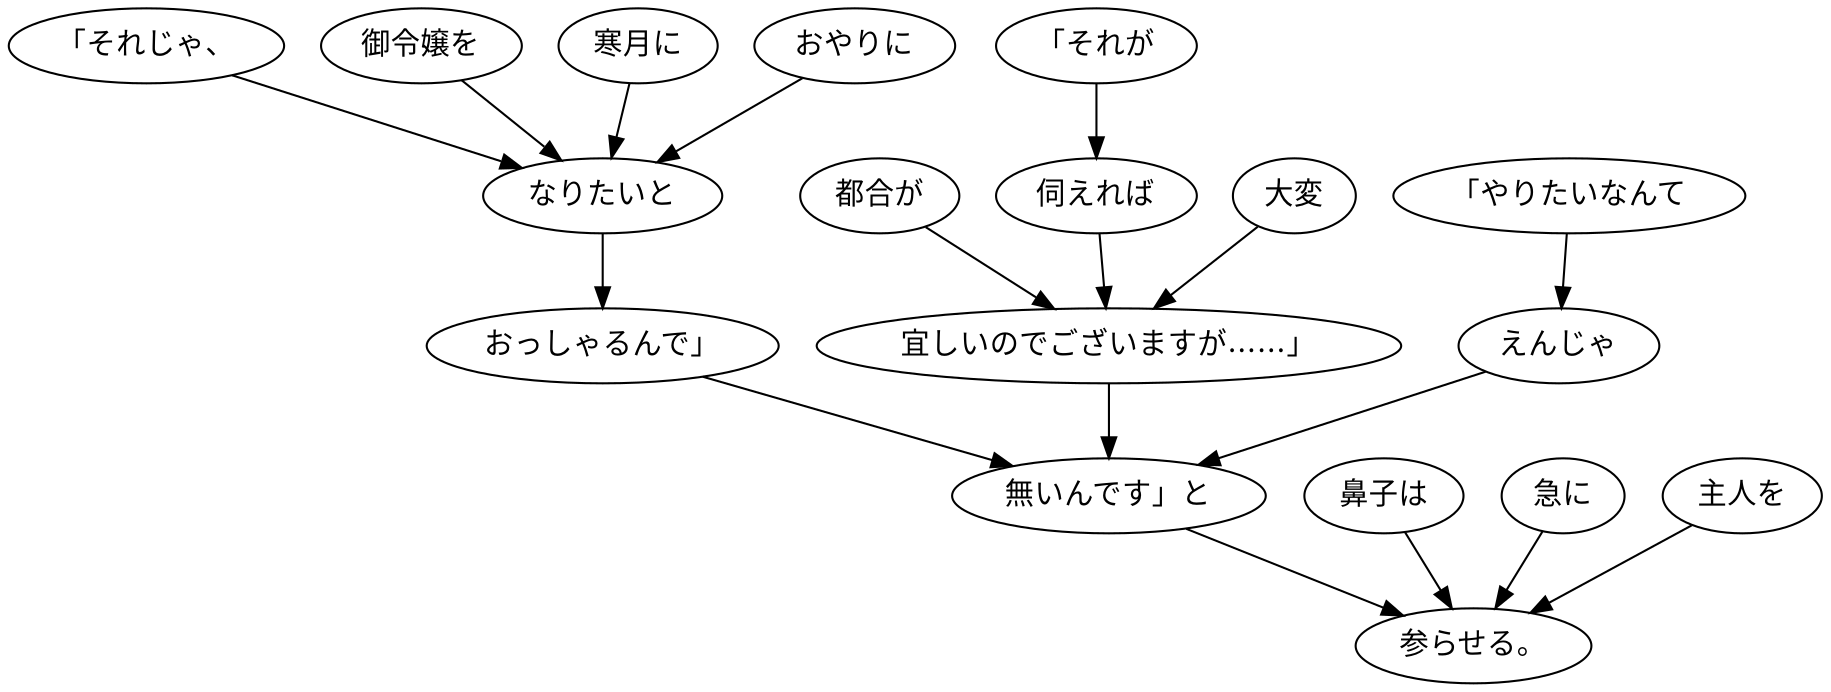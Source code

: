 digraph graph1619 {
	node0 [label="「それが"];
	node1 [label="伺えれば"];
	node2 [label="大変"];
	node3 [label="都合が"];
	node4 [label="宜しいのでございますが……」"];
	node5 [label="「それじゃ、"];
	node6 [label="御令嬢を"];
	node7 [label="寒月に"];
	node8 [label="おやりに"];
	node9 [label="なりたいと"];
	node10 [label="おっしゃるんで」"];
	node11 [label="「やりたいなんて"];
	node12 [label="えんじゃ"];
	node13 [label="無いんです」と"];
	node14 [label="鼻子は"];
	node15 [label="急に"];
	node16 [label="主人を"];
	node17 [label="参らせる。"];
	node0 -> node1;
	node1 -> node4;
	node2 -> node4;
	node3 -> node4;
	node4 -> node13;
	node5 -> node9;
	node6 -> node9;
	node7 -> node9;
	node8 -> node9;
	node9 -> node10;
	node10 -> node13;
	node11 -> node12;
	node12 -> node13;
	node13 -> node17;
	node14 -> node17;
	node15 -> node17;
	node16 -> node17;
}
